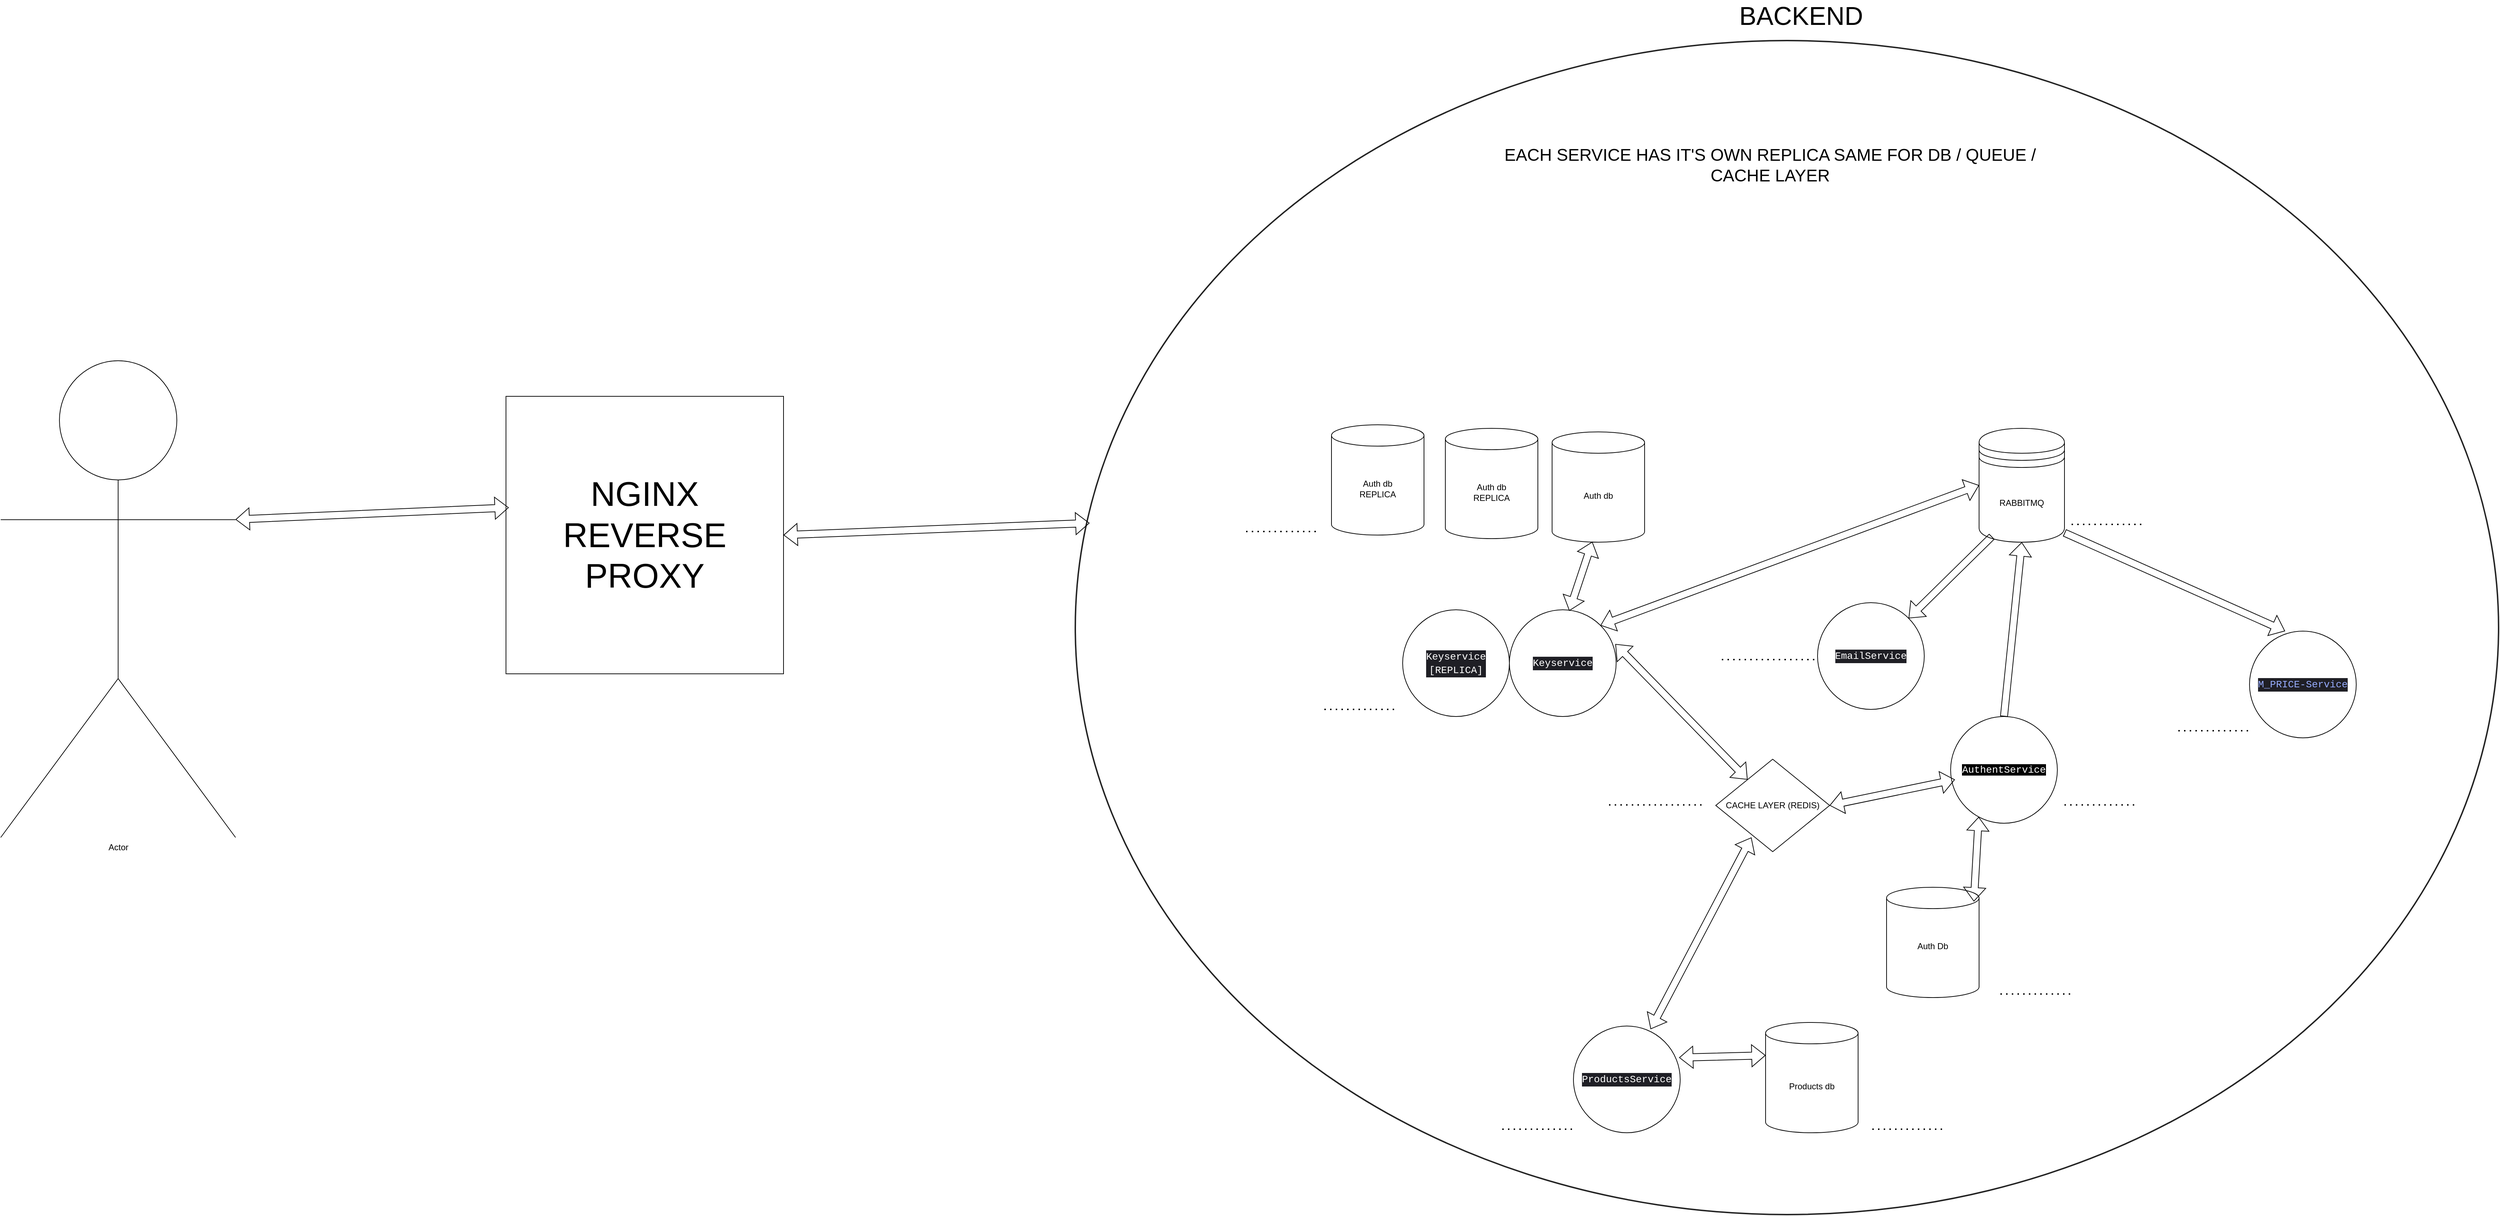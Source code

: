 <mxfile version="24.8.4">
  <diagram id="C5RBs43oDa-KdzZeNtuy" name="Page-1">
    <mxGraphModel dx="10698" dy="4313" grid="1" gridSize="10" guides="1" tooltips="1" connect="1" arrows="1" fold="1" page="1" pageScale="1" pageWidth="827" pageHeight="1169" math="0" shadow="0">
      <root>
        <mxCell id="WIyWlLk6GJQsqaUBKTNV-0" />
        <mxCell id="WIyWlLk6GJQsqaUBKTNV-1" parent="WIyWlLk6GJQsqaUBKTNV-0" />
        <mxCell id="S5fEqLQ17SnwDprI1mbb-0" value="&lt;div style=&quot;font-family: Consolas, &amp;quot;Courier New&amp;quot;, monospace; font-size: 14px; line-height: 19px; white-space: pre;&quot;&gt;&lt;font style=&quot;background-color: rgb(0, 0, 0);&quot; color=&quot;#ffffff&quot;&gt;AuthentService&lt;/font&gt;&lt;/div&gt;" style="ellipse;whiteSpace=wrap;html=1;aspect=fixed;" vertex="1" parent="WIyWlLk6GJQsqaUBKTNV-1">
          <mxGeometry x="-1510" y="430" width="150" height="150" as="geometry" />
        </mxCell>
        <mxCell id="S5fEqLQ17SnwDprI1mbb-1" value="&lt;div style=&quot;background-color: rgb(31, 31, 37); font-family: Consolas, &amp;quot;Courier New&amp;quot;, monospace; font-size: 14px; line-height: 19px; white-space: pre;&quot;&gt;&lt;div style=&quot;line-height: 19px;&quot;&gt;&lt;font color=&quot;#ffffff&quot;&gt;EmailService&lt;/font&gt;&lt;/div&gt;&lt;/div&gt;" style="ellipse;whiteSpace=wrap;html=1;aspect=fixed;" vertex="1" parent="WIyWlLk6GJQsqaUBKTNV-1">
          <mxGeometry x="-1697" y="270" width="150" height="150" as="geometry" />
        </mxCell>
        <mxCell id="S5fEqLQ17SnwDprI1mbb-2" value="&lt;div style=&quot;background-color: rgb(31, 31, 37); font-family: Consolas, &amp;quot;Courier New&amp;quot;, monospace; font-size: 14px; line-height: 19px; white-space: pre;&quot;&gt;&lt;div style=&quot;line-height: 19px;&quot;&gt;&lt;div style=&quot;line-height: 19px;&quot;&gt;&lt;font color=&quot;#ffffff&quot;&gt;ProductsService&lt;/font&gt;&lt;/div&gt;&lt;/div&gt;&lt;/div&gt;" style="ellipse;whiteSpace=wrap;html=1;aspect=fixed;" vertex="1" parent="WIyWlLk6GJQsqaUBKTNV-1">
          <mxGeometry x="-2040" y="865" width="150" height="150" as="geometry" />
        </mxCell>
        <mxCell id="S5fEqLQ17SnwDprI1mbb-3" value="&lt;div style=&quot;background-color: rgb(31, 31, 37); font-family: Consolas, &amp;quot;Courier New&amp;quot;, monospace; font-size: 14px; line-height: 19px; white-space: pre;&quot;&gt;&lt;div style=&quot;line-height: 19px;&quot;&gt;&lt;div style=&quot;line-height: 19px;&quot;&gt;&lt;div style=&quot;line-height: 19px;&quot;&gt;&lt;font color=&quot;#ffffff&quot;&gt;Keyservice&lt;/font&gt;&lt;/div&gt;&lt;/div&gt;&lt;/div&gt;&lt;/div&gt;" style="ellipse;whiteSpace=wrap;html=1;aspect=fixed;" vertex="1" parent="WIyWlLk6GJQsqaUBKTNV-1">
          <mxGeometry x="-2130" y="280" width="150" height="150" as="geometry" />
        </mxCell>
        <mxCell id="S5fEqLQ17SnwDprI1mbb-4" value="&lt;div style=&quot;background-color: rgb(31, 31, 37); font-family: Consolas, &amp;quot;Courier New&amp;quot;, monospace; font-size: 14px; line-height: 19px; white-space: pre;&quot;&gt;&lt;div style=&quot;line-height: 19px;&quot;&gt;&lt;div style=&quot;line-height: 19px;&quot;&gt;&lt;div style=&quot;color: rgb(191, 201, 215); line-height: 19px;&quot;&gt;&lt;span style=&quot;color: #97adff;&quot;&gt;M_PRICE-Service&lt;/span&gt;&lt;/div&gt;&lt;/div&gt;&lt;/div&gt;&lt;/div&gt;" style="ellipse;whiteSpace=wrap;html=1;aspect=fixed;" vertex="1" parent="WIyWlLk6GJQsqaUBKTNV-1">
          <mxGeometry x="-1090" y="310" width="150" height="150" as="geometry" />
        </mxCell>
        <mxCell id="S5fEqLQ17SnwDprI1mbb-5" value="Products db" style="shape=cylinder3;whiteSpace=wrap;html=1;boundedLbl=1;backgroundOutline=1;size=15;" vertex="1" parent="WIyWlLk6GJQsqaUBKTNV-1">
          <mxGeometry x="-1770" y="860" width="130" height="155" as="geometry" />
        </mxCell>
        <mxCell id="S5fEqLQ17SnwDprI1mbb-6" value="Auth db" style="shape=cylinder3;whiteSpace=wrap;html=1;boundedLbl=1;backgroundOutline=1;size=15;" vertex="1" parent="WIyWlLk6GJQsqaUBKTNV-1">
          <mxGeometry x="-2070" y="30" width="130" height="155" as="geometry" />
        </mxCell>
        <mxCell id="S5fEqLQ17SnwDprI1mbb-7" value="CACHE LAYER (REDIS)" style="rhombus;whiteSpace=wrap;html=1;" vertex="1" parent="WIyWlLk6GJQsqaUBKTNV-1">
          <mxGeometry x="-1840" y="490" width="160" height="130" as="geometry" />
        </mxCell>
        <mxCell id="S5fEqLQ17SnwDprI1mbb-10" value="RABBITMQ" style="shape=datastore;whiteSpace=wrap;html=1;" vertex="1" parent="WIyWlLk6GJQsqaUBKTNV-1">
          <mxGeometry x="-1470" y="25" width="120" height="160" as="geometry" />
        </mxCell>
        <mxCell id="S5fEqLQ17SnwDprI1mbb-12" value="Auth Db&lt;div&gt;&lt;br&gt;&lt;/div&gt;" style="shape=cylinder3;whiteSpace=wrap;html=1;boundedLbl=1;backgroundOutline=1;size=15;" vertex="1" parent="WIyWlLk6GJQsqaUBKTNV-1">
          <mxGeometry x="-1600" y="670" width="130" height="155" as="geometry" />
        </mxCell>
        <mxCell id="S5fEqLQ17SnwDprI1mbb-15" value="" style="shape=flexArrow;endArrow=classic;startArrow=classic;html=1;rounded=0;entryX=0.04;entryY=0.591;entryDx=0;entryDy=0;entryPerimeter=0;exitX=1;exitY=0.5;exitDx=0;exitDy=0;" edge="1" parent="WIyWlLk6GJQsqaUBKTNV-1" source="S5fEqLQ17SnwDprI1mbb-7" target="S5fEqLQ17SnwDprI1mbb-0">
          <mxGeometry width="100" height="100" relative="1" as="geometry">
            <mxPoint x="-1660" y="600" as="sourcePoint" />
            <mxPoint x="-1560" y="500" as="targetPoint" />
          </mxGeometry>
        </mxCell>
        <mxCell id="S5fEqLQ17SnwDprI1mbb-16" value="" style="shape=flexArrow;endArrow=classic;startArrow=classic;html=1;rounded=0;exitX=0.723;exitY=0.029;exitDx=0;exitDy=0;exitPerimeter=0;entryX=0.313;entryY=0.846;entryDx=0;entryDy=0;entryPerimeter=0;" edge="1" parent="WIyWlLk6GJQsqaUBKTNV-1" source="S5fEqLQ17SnwDprI1mbb-2" target="S5fEqLQ17SnwDprI1mbb-7">
          <mxGeometry width="100" height="100" relative="1" as="geometry">
            <mxPoint x="-1970" y="797.5" as="sourcePoint" />
            <mxPoint x="-1870" y="697.5" as="targetPoint" />
          </mxGeometry>
        </mxCell>
        <mxCell id="S5fEqLQ17SnwDprI1mbb-18" value="" style="shape=flexArrow;endArrow=classic;startArrow=classic;html=1;rounded=0;entryX=0.263;entryY=0.94;entryDx=0;entryDy=0;entryPerimeter=0;exitX=0.944;exitY=0.129;exitDx=0;exitDy=0;exitPerimeter=0;" edge="1" parent="WIyWlLk6GJQsqaUBKTNV-1" source="S5fEqLQ17SnwDprI1mbb-12" target="S5fEqLQ17SnwDprI1mbb-0">
          <mxGeometry width="100" height="100" relative="1" as="geometry">
            <mxPoint x="-1670" y="670" as="sourcePoint" />
            <mxPoint x="-1570" y="570" as="targetPoint" />
          </mxGeometry>
        </mxCell>
        <mxCell id="S5fEqLQ17SnwDprI1mbb-19" value="" style="shape=flexArrow;endArrow=classic;startArrow=classic;html=1;rounded=0;exitX=0.99;exitY=0.296;exitDx=0;exitDy=0;exitPerimeter=0;entryX=0;entryY=0;entryDx=0;entryDy=46.25;entryPerimeter=0;" edge="1" parent="WIyWlLk6GJQsqaUBKTNV-1" source="S5fEqLQ17SnwDprI1mbb-2" target="S5fEqLQ17SnwDprI1mbb-5">
          <mxGeometry width="100" height="100" relative="1" as="geometry">
            <mxPoint x="-1900" y="860" as="sourcePoint" />
            <mxPoint x="-1800" y="760" as="targetPoint" />
          </mxGeometry>
        </mxCell>
        <mxCell id="S5fEqLQ17SnwDprI1mbb-20" value="" style="shape=flexArrow;endArrow=classic;startArrow=classic;html=1;rounded=0;exitX=0.993;exitY=0.321;exitDx=0;exitDy=0;exitPerimeter=0;" edge="1" parent="WIyWlLk6GJQsqaUBKTNV-1" source="S5fEqLQ17SnwDprI1mbb-3" target="S5fEqLQ17SnwDprI1mbb-7">
          <mxGeometry width="100" height="100" relative="1" as="geometry">
            <mxPoint x="-1940" y="400" as="sourcePoint" />
            <mxPoint x="-1840" y="300" as="targetPoint" />
          </mxGeometry>
        </mxCell>
        <mxCell id="S5fEqLQ17SnwDprI1mbb-21" value="" style="shape=flexArrow;endArrow=classic;startArrow=classic;html=1;rounded=0;exitX=0.561;exitY=0.01;exitDx=0;exitDy=0;exitPerimeter=0;entryX=0.435;entryY=0.996;entryDx=0;entryDy=0;entryPerimeter=0;" edge="1" parent="WIyWlLk6GJQsqaUBKTNV-1" source="S5fEqLQ17SnwDprI1mbb-3" target="S5fEqLQ17SnwDprI1mbb-6">
          <mxGeometry width="100" height="100" relative="1" as="geometry">
            <mxPoint x="-1980" y="310" as="sourcePoint" />
            <mxPoint x="-1880" y="210" as="targetPoint" />
          </mxGeometry>
        </mxCell>
        <mxCell id="S5fEqLQ17SnwDprI1mbb-22" value="Auth db&lt;div&gt;REPLICA&lt;/div&gt;" style="shape=cylinder3;whiteSpace=wrap;html=1;boundedLbl=1;backgroundOutline=1;size=15;" vertex="1" parent="WIyWlLk6GJQsqaUBKTNV-1">
          <mxGeometry x="-2220" y="25" width="130" height="155" as="geometry" />
        </mxCell>
        <mxCell id="S5fEqLQ17SnwDprI1mbb-23" value="Auth db&lt;div&gt;REPLICA&lt;/div&gt;" style="shape=cylinder3;whiteSpace=wrap;html=1;boundedLbl=1;backgroundOutline=1;size=15;" vertex="1" parent="WIyWlLk6GJQsqaUBKTNV-1">
          <mxGeometry x="-2380" y="20" width="130" height="155" as="geometry" />
        </mxCell>
        <mxCell id="S5fEqLQ17SnwDprI1mbb-24" value="" style="endArrow=none;dashed=1;html=1;dashPattern=1 3;strokeWidth=2;rounded=0;" edge="1" parent="WIyWlLk6GJQsqaUBKTNV-1">
          <mxGeometry width="50" height="50" relative="1" as="geometry">
            <mxPoint x="-2500" y="170" as="sourcePoint" />
            <mxPoint x="-2400" y="170" as="targetPoint" />
          </mxGeometry>
        </mxCell>
        <mxCell id="S5fEqLQ17SnwDprI1mbb-26" value="&lt;div style=&quot;background-color: rgb(31, 31, 37); font-family: Consolas, &amp;quot;Courier New&amp;quot;, monospace; font-size: 14px; line-height: 19px; white-space: pre;&quot;&gt;&lt;div style=&quot;line-height: 19px;&quot;&gt;&lt;div style=&quot;line-height: 19px;&quot;&gt;&lt;div style=&quot;line-height: 19px;&quot;&gt;&lt;font color=&quot;#ffffff&quot;&gt;Keyservice&lt;/font&gt;&lt;/div&gt;&lt;div style=&quot;line-height: 19px;&quot;&gt;&lt;font color=&quot;#ffffff&quot;&gt;[REPLICA]&lt;/font&gt;&lt;/div&gt;&lt;/div&gt;&lt;/div&gt;&lt;/div&gt;" style="ellipse;whiteSpace=wrap;html=1;aspect=fixed;" vertex="1" parent="WIyWlLk6GJQsqaUBKTNV-1">
          <mxGeometry x="-2280" y="280" width="150" height="150" as="geometry" />
        </mxCell>
        <mxCell id="S5fEqLQ17SnwDprI1mbb-27" value="" style="endArrow=none;dashed=1;html=1;dashPattern=1 3;strokeWidth=2;rounded=0;" edge="1" parent="WIyWlLk6GJQsqaUBKTNV-1">
          <mxGeometry width="50" height="50" relative="1" as="geometry">
            <mxPoint x="-2390" y="420" as="sourcePoint" />
            <mxPoint x="-2290" y="420" as="targetPoint" />
          </mxGeometry>
        </mxCell>
        <mxCell id="S5fEqLQ17SnwDprI1mbb-29" value="" style="endArrow=none;dashed=1;html=1;dashPattern=1 3;strokeWidth=2;rounded=0;" edge="1" parent="WIyWlLk6GJQsqaUBKTNV-1">
          <mxGeometry width="50" height="50" relative="1" as="geometry">
            <mxPoint x="-1440" y="820" as="sourcePoint" />
            <mxPoint x="-1340" y="820" as="targetPoint" />
          </mxGeometry>
        </mxCell>
        <mxCell id="S5fEqLQ17SnwDprI1mbb-30" value="" style="endArrow=none;dashed=1;html=1;dashPattern=1 3;strokeWidth=2;rounded=0;" edge="1" parent="WIyWlLk6GJQsqaUBKTNV-1">
          <mxGeometry width="50" height="50" relative="1" as="geometry">
            <mxPoint x="-1620" y="1010" as="sourcePoint" />
            <mxPoint x="-1520" y="1010" as="targetPoint" />
          </mxGeometry>
        </mxCell>
        <mxCell id="S5fEqLQ17SnwDprI1mbb-31" value="" style="endArrow=none;dashed=1;html=1;dashPattern=1 3;strokeWidth=2;rounded=0;" edge="1" parent="WIyWlLk6GJQsqaUBKTNV-1">
          <mxGeometry width="50" height="50" relative="1" as="geometry">
            <mxPoint x="-2140" y="1010" as="sourcePoint" />
            <mxPoint x="-2040" y="1010" as="targetPoint" />
          </mxGeometry>
        </mxCell>
        <mxCell id="S5fEqLQ17SnwDprI1mbb-32" value="" style="endArrow=none;dashed=1;html=1;dashPattern=1 3;strokeWidth=2;rounded=0;" edge="1" parent="WIyWlLk6GJQsqaUBKTNV-1">
          <mxGeometry width="50" height="50" relative="1" as="geometry">
            <mxPoint x="-1190" y="450" as="sourcePoint" />
            <mxPoint x="-1090" y="450" as="targetPoint" />
          </mxGeometry>
        </mxCell>
        <mxCell id="S5fEqLQ17SnwDprI1mbb-34" value="" style="endArrow=none;dashed=1;html=1;dashPattern=1 3;strokeWidth=2;rounded=0;" edge="1" parent="WIyWlLk6GJQsqaUBKTNV-1">
          <mxGeometry width="50" height="50" relative="1" as="geometry">
            <mxPoint x="-1350" y="554.23" as="sourcePoint" />
            <mxPoint x="-1250" y="554.23" as="targetPoint" />
          </mxGeometry>
        </mxCell>
        <mxCell id="S5fEqLQ17SnwDprI1mbb-35" value="" style="shape=flexArrow;endArrow=classic;startArrow=classic;html=1;rounded=0;exitX=1;exitY=0;exitDx=0;exitDy=0;entryX=0;entryY=0.5;entryDx=0;entryDy=0;" edge="1" parent="WIyWlLk6GJQsqaUBKTNV-1" source="S5fEqLQ17SnwDprI1mbb-3" target="S5fEqLQ17SnwDprI1mbb-10">
          <mxGeometry width="100" height="100" relative="1" as="geometry">
            <mxPoint x="-1990" y="285" as="sourcePoint" />
            <mxPoint x="-1890" y="185" as="targetPoint" />
          </mxGeometry>
        </mxCell>
        <mxCell id="S5fEqLQ17SnwDprI1mbb-36" value="" style="shape=flexArrow;endArrow=classic;html=1;rounded=0;exitX=0.15;exitY=0.95;exitDx=0;exitDy=0;exitPerimeter=0;entryX=1;entryY=0;entryDx=0;entryDy=0;" edge="1" parent="WIyWlLk6GJQsqaUBKTNV-1" source="S5fEqLQ17SnwDprI1mbb-10" target="S5fEqLQ17SnwDprI1mbb-1">
          <mxGeometry width="50" height="50" relative="1" as="geometry">
            <mxPoint x="-1430" y="260" as="sourcePoint" />
            <mxPoint x="-1510" y="300" as="targetPoint" />
          </mxGeometry>
        </mxCell>
        <mxCell id="S5fEqLQ17SnwDprI1mbb-37" value="&lt;span style=&quot;font-size: 24px;&quot;&gt;EACH SERVICE HAS IT&#39;S OWN REPLICA SAME FOR DB / QUEUE / CACHE LAYER&lt;/span&gt;" style="text;html=1;align=center;verticalAlign=middle;whiteSpace=wrap;rounded=0;" vertex="1" parent="WIyWlLk6GJQsqaUBKTNV-1">
          <mxGeometry x="-2177" y="-390" width="827" height="90" as="geometry" />
        </mxCell>
        <mxCell id="S5fEqLQ17SnwDprI1mbb-38" value="" style="shape=flexArrow;endArrow=classic;html=1;rounded=0;exitX=0.5;exitY=0;exitDx=0;exitDy=0;entryX=0.5;entryY=1;entryDx=0;entryDy=0;" edge="1" parent="WIyWlLk6GJQsqaUBKTNV-1" source="S5fEqLQ17SnwDprI1mbb-0" target="S5fEqLQ17SnwDprI1mbb-10">
          <mxGeometry width="50" height="50" relative="1" as="geometry">
            <mxPoint x="-1443" y="410" as="sourcePoint" />
            <mxPoint x="-1393" y="360" as="targetPoint" />
          </mxGeometry>
        </mxCell>
        <mxCell id="S5fEqLQ17SnwDprI1mbb-39" value="" style="shape=flexArrow;endArrow=classic;html=1;rounded=0;exitX=1;exitY=0.917;exitDx=0;exitDy=0;exitPerimeter=0;entryX=0.333;entryY=0;entryDx=0;entryDy=0;entryPerimeter=0;" edge="1" parent="WIyWlLk6GJQsqaUBKTNV-1" source="S5fEqLQ17SnwDprI1mbb-10" target="S5fEqLQ17SnwDprI1mbb-4">
          <mxGeometry width="50" height="50" relative="1" as="geometry">
            <mxPoint x="-1166" y="175" as="sourcePoint" />
            <mxPoint x="-1283" y="290" as="targetPoint" />
          </mxGeometry>
        </mxCell>
        <mxCell id="S5fEqLQ17SnwDprI1mbb-40" value="" style="endArrow=none;dashed=1;html=1;dashPattern=1 3;strokeWidth=2;rounded=0;" edge="1" parent="WIyWlLk6GJQsqaUBKTNV-1">
          <mxGeometry width="50" height="50" relative="1" as="geometry">
            <mxPoint x="-1831.5" y="350" as="sourcePoint" />
            <mxPoint x="-1700" y="350" as="targetPoint" />
          </mxGeometry>
        </mxCell>
        <mxCell id="S5fEqLQ17SnwDprI1mbb-41" value="" style="endArrow=none;dashed=1;html=1;dashPattern=1 3;strokeWidth=2;rounded=0;" edge="1" parent="WIyWlLk6GJQsqaUBKTNV-1">
          <mxGeometry width="50" height="50" relative="1" as="geometry">
            <mxPoint x="-1340" y="160" as="sourcePoint" />
            <mxPoint x="-1240" y="160" as="targetPoint" />
          </mxGeometry>
        </mxCell>
        <mxCell id="S5fEqLQ17SnwDprI1mbb-42" value="" style="endArrow=none;dashed=1;html=1;dashPattern=1 3;strokeWidth=2;rounded=0;" edge="1" parent="WIyWlLk6GJQsqaUBKTNV-1">
          <mxGeometry width="50" height="50" relative="1" as="geometry">
            <mxPoint x="-1990" y="554.23" as="sourcePoint" />
            <mxPoint x="-1858.5" y="554.23" as="targetPoint" />
          </mxGeometry>
        </mxCell>
        <mxCell id="S5fEqLQ17SnwDprI1mbb-44" value="" style="html=1;verticalLabelPosition=bottom;labelBackgroundColor=#ffffff;verticalAlign=top;shadow=0;dashed=0;strokeWidth=2;shape=mxgraph.ios7.misc.circle;strokeColor=#222222;fillColor=none;" vertex="1" parent="WIyWlLk6GJQsqaUBKTNV-1">
          <mxGeometry x="-2740" y="-520" width="2000" height="1650" as="geometry" />
        </mxCell>
        <mxCell id="S5fEqLQ17SnwDprI1mbb-45" value="BACKEND" style="text;html=1;align=center;verticalAlign=middle;whiteSpace=wrap;rounded=0;fontSize=36;" vertex="1" parent="WIyWlLk6GJQsqaUBKTNV-1">
          <mxGeometry x="-1950" y="-570" width="460" height="30" as="geometry" />
        </mxCell>
        <mxCell id="S5fEqLQ17SnwDprI1mbb-46" value="Actor" style="shape=umlActor;verticalLabelPosition=bottom;verticalAlign=top;html=1;outlineConnect=0;" vertex="1" parent="WIyWlLk6GJQsqaUBKTNV-1">
          <mxGeometry x="-4250" y="-70" width="330" height="670" as="geometry" />
        </mxCell>
        <mxCell id="S5fEqLQ17SnwDprI1mbb-48" value="&lt;span style=&quot;font-size: 48px;&quot;&gt;NGINX REVERSE PROXY&lt;/span&gt;" style="whiteSpace=wrap;html=1;aspect=fixed;" vertex="1" parent="WIyWlLk6GJQsqaUBKTNV-1">
          <mxGeometry x="-3540" y="-20" width="390" height="390" as="geometry" />
        </mxCell>
        <mxCell id="S5fEqLQ17SnwDprI1mbb-51" value="" style="shape=flexArrow;endArrow=classic;startArrow=classic;html=1;rounded=0;entryX=0.01;entryY=0.411;entryDx=0;entryDy=0;entryPerimeter=0;exitX=1;exitY=0.5;exitDx=0;exitDy=0;" edge="1" parent="WIyWlLk6GJQsqaUBKTNV-1" source="S5fEqLQ17SnwDprI1mbb-48" target="S5fEqLQ17SnwDprI1mbb-44">
          <mxGeometry width="100" height="100" relative="1" as="geometry">
            <mxPoint x="-3000" y="290" as="sourcePoint" />
            <mxPoint x="-2900" y="190" as="targetPoint" />
          </mxGeometry>
        </mxCell>
        <mxCell id="S5fEqLQ17SnwDprI1mbb-52" value="" style="shape=flexArrow;endArrow=classic;startArrow=classic;html=1;rounded=0;entryX=0.01;entryY=0.401;entryDx=0;entryDy=0;entryPerimeter=0;exitX=1;exitY=0.333;exitDx=0;exitDy=0;exitPerimeter=0;" edge="1" parent="WIyWlLk6GJQsqaUBKTNV-1" source="S5fEqLQ17SnwDprI1mbb-46" target="S5fEqLQ17SnwDprI1mbb-48">
          <mxGeometry width="100" height="100" relative="1" as="geometry">
            <mxPoint x="-3772" y="175" as="sourcePoint" />
            <mxPoint x="-3672" y="75" as="targetPoint" />
          </mxGeometry>
        </mxCell>
      </root>
    </mxGraphModel>
  </diagram>
</mxfile>

